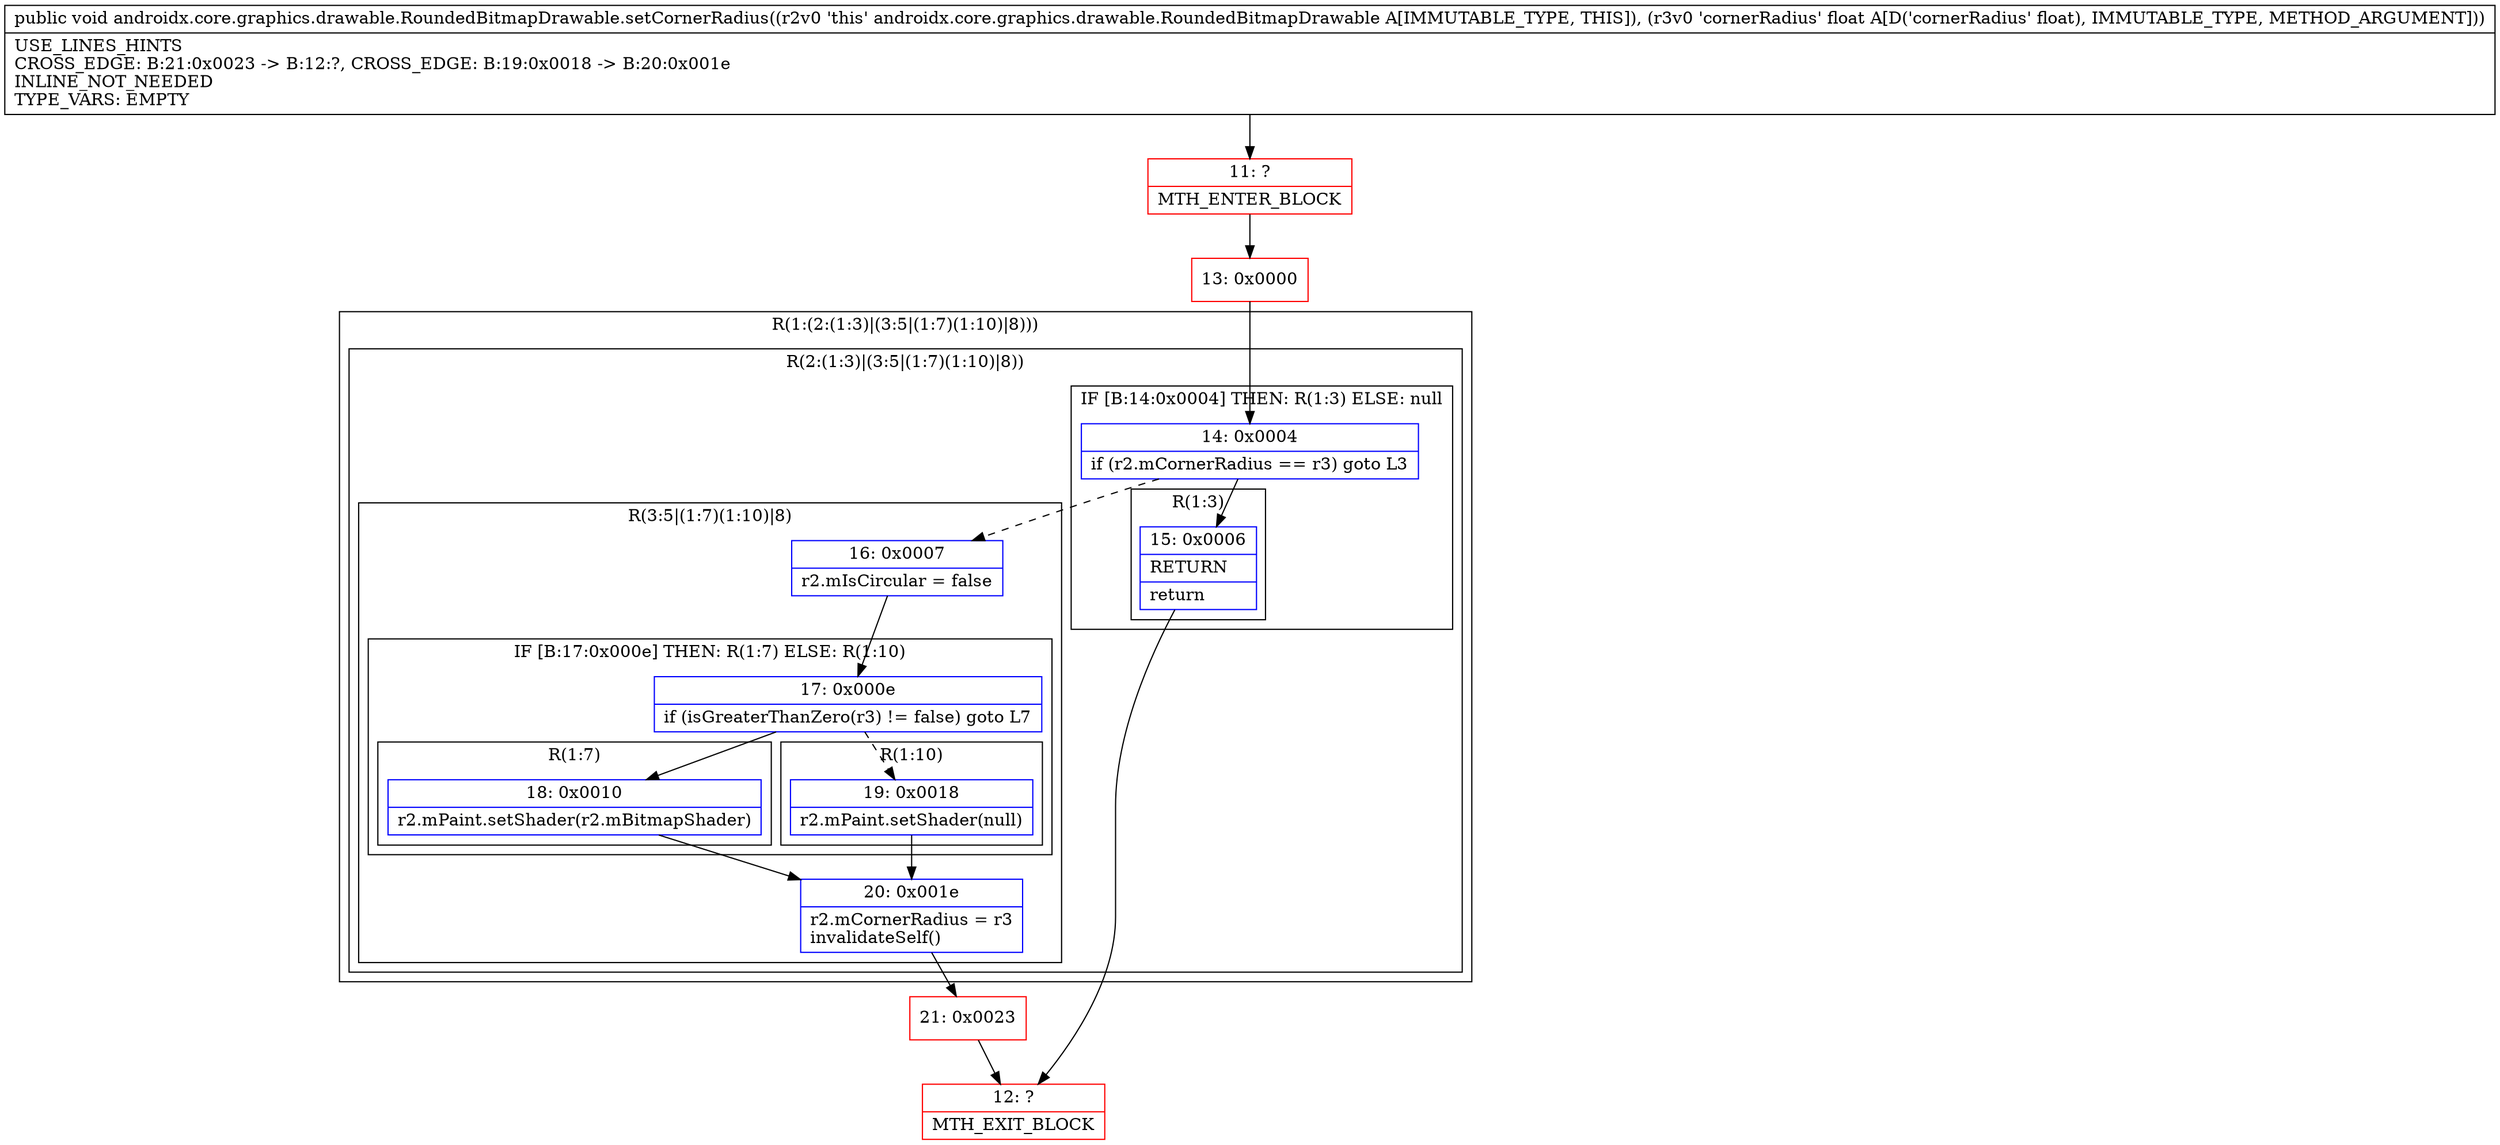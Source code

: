 digraph "CFG forandroidx.core.graphics.drawable.RoundedBitmapDrawable.setCornerRadius(F)V" {
subgraph cluster_Region_1957976713 {
label = "R(1:(2:(1:3)|(3:5|(1:7)(1:10)|8)))";
node [shape=record,color=blue];
subgraph cluster_Region_1485573580 {
label = "R(2:(1:3)|(3:5|(1:7)(1:10)|8))";
node [shape=record,color=blue];
subgraph cluster_IfRegion_412412332 {
label = "IF [B:14:0x0004] THEN: R(1:3) ELSE: null";
node [shape=record,color=blue];
Node_14 [shape=record,label="{14\:\ 0x0004|if (r2.mCornerRadius == r3) goto L3\l}"];
subgraph cluster_Region_942855674 {
label = "R(1:3)";
node [shape=record,color=blue];
Node_15 [shape=record,label="{15\:\ 0x0006|RETURN\l|return\l}"];
}
}
subgraph cluster_Region_1854185575 {
label = "R(3:5|(1:7)(1:10)|8)";
node [shape=record,color=blue];
Node_16 [shape=record,label="{16\:\ 0x0007|r2.mIsCircular = false\l}"];
subgraph cluster_IfRegion_1449013782 {
label = "IF [B:17:0x000e] THEN: R(1:7) ELSE: R(1:10)";
node [shape=record,color=blue];
Node_17 [shape=record,label="{17\:\ 0x000e|if (isGreaterThanZero(r3) != false) goto L7\l}"];
subgraph cluster_Region_1765308664 {
label = "R(1:7)";
node [shape=record,color=blue];
Node_18 [shape=record,label="{18\:\ 0x0010|r2.mPaint.setShader(r2.mBitmapShader)\l}"];
}
subgraph cluster_Region_1191963936 {
label = "R(1:10)";
node [shape=record,color=blue];
Node_19 [shape=record,label="{19\:\ 0x0018|r2.mPaint.setShader(null)\l}"];
}
}
Node_20 [shape=record,label="{20\:\ 0x001e|r2.mCornerRadius = r3\linvalidateSelf()\l}"];
}
}
}
Node_11 [shape=record,color=red,label="{11\:\ ?|MTH_ENTER_BLOCK\l}"];
Node_13 [shape=record,color=red,label="{13\:\ 0x0000}"];
Node_12 [shape=record,color=red,label="{12\:\ ?|MTH_EXIT_BLOCK\l}"];
Node_21 [shape=record,color=red,label="{21\:\ 0x0023}"];
MethodNode[shape=record,label="{public void androidx.core.graphics.drawable.RoundedBitmapDrawable.setCornerRadius((r2v0 'this' androidx.core.graphics.drawable.RoundedBitmapDrawable A[IMMUTABLE_TYPE, THIS]), (r3v0 'cornerRadius' float A[D('cornerRadius' float), IMMUTABLE_TYPE, METHOD_ARGUMENT]))  | USE_LINES_HINTS\lCROSS_EDGE: B:21:0x0023 \-\> B:12:?, CROSS_EDGE: B:19:0x0018 \-\> B:20:0x001e\lINLINE_NOT_NEEDED\lTYPE_VARS: EMPTY\l}"];
MethodNode -> Node_11;Node_14 -> Node_15;
Node_14 -> Node_16[style=dashed];
Node_15 -> Node_12;
Node_16 -> Node_17;
Node_17 -> Node_18;
Node_17 -> Node_19[style=dashed];
Node_18 -> Node_20;
Node_19 -> Node_20;
Node_20 -> Node_21;
Node_11 -> Node_13;
Node_13 -> Node_14;
Node_21 -> Node_12;
}

